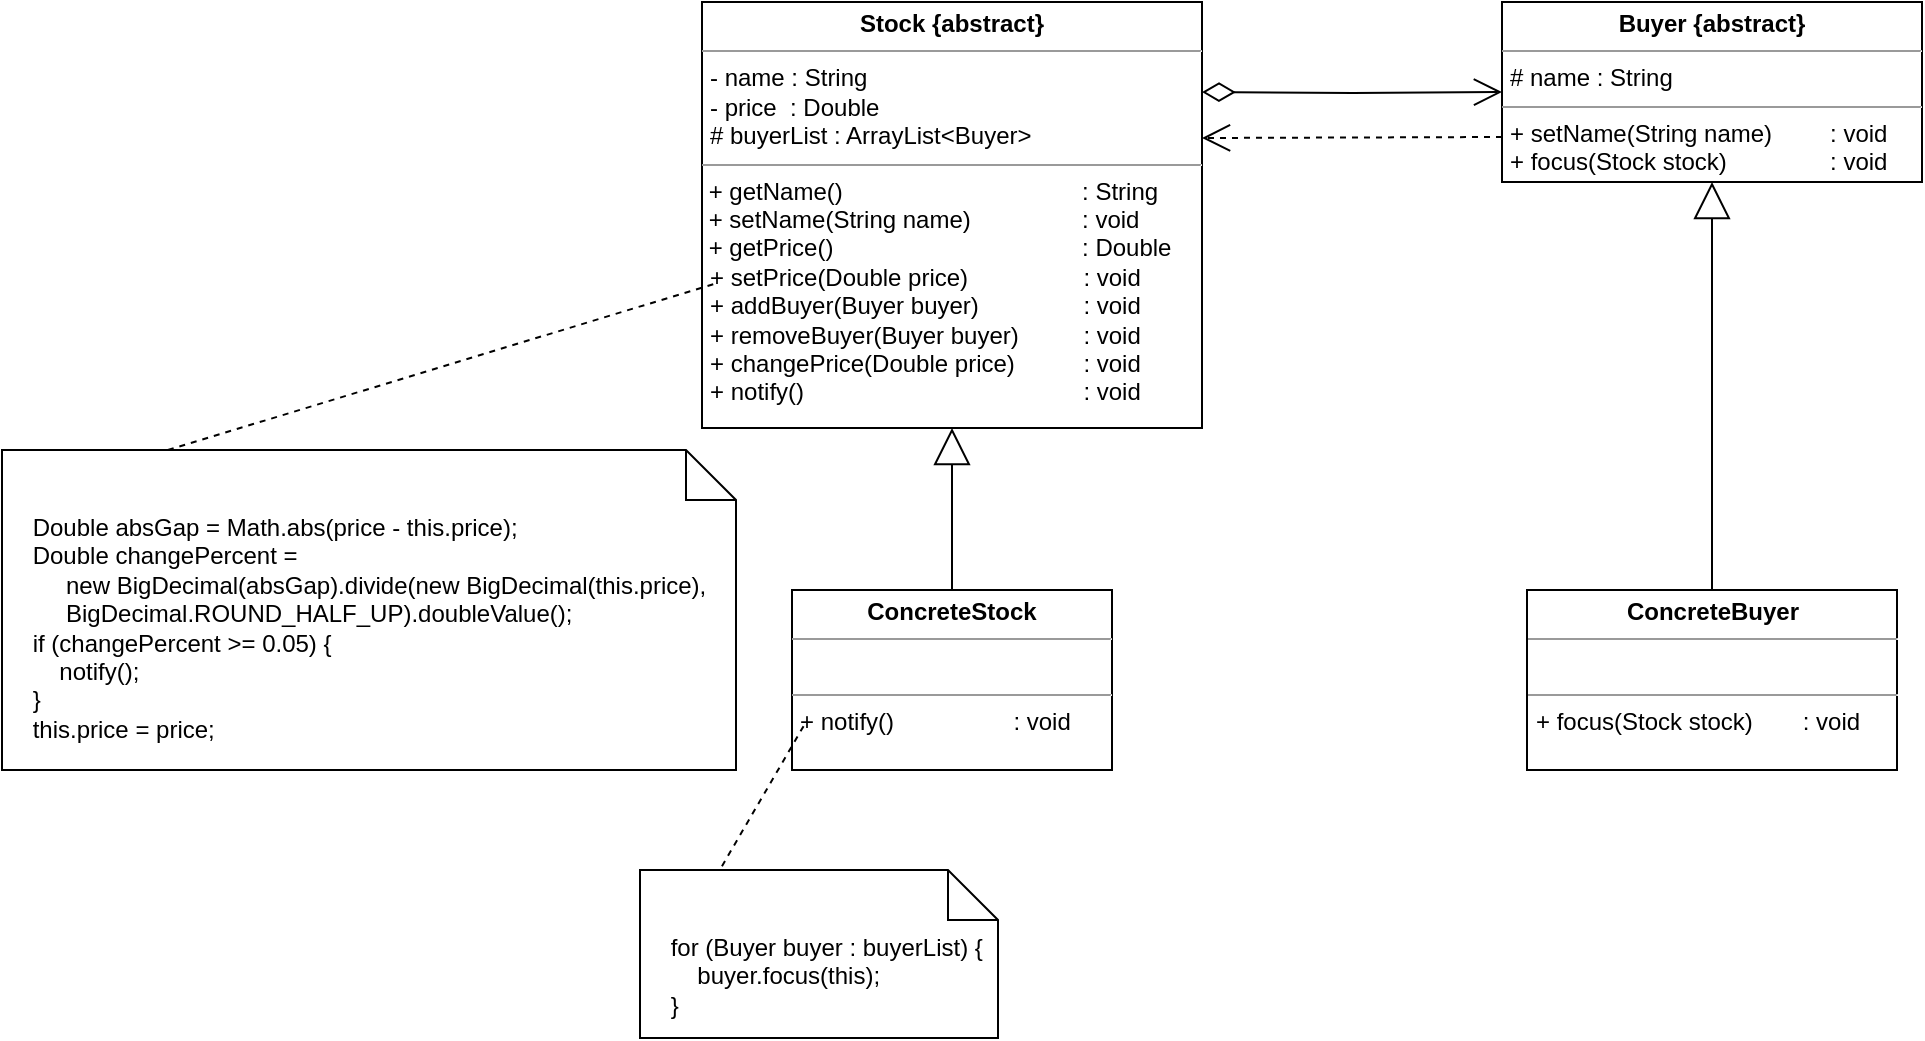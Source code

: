 <mxfile version="19.0.3" type="device"><diagram id="C5RBs43oDa-KdzZeNtuy" name="Page-1"><mxGraphModel dx="1798" dy="1034" grid="0" gridSize="10" guides="1" tooltips="1" connect="1" arrows="1" fold="1" page="0" pageScale="1" pageWidth="827" pageHeight="1169" math="0" shadow="0"><root><mxCell id="WIyWlLk6GJQsqaUBKTNV-0"/><mxCell id="WIyWlLk6GJQsqaUBKTNV-1" parent="WIyWlLk6GJQsqaUBKTNV-0"/><mxCell id="wFP3DMUPDmDz7Zq9PjUR-15" value="&lt;p style=&quot;margin:0px;margin-top:4px;text-align:center;&quot;&gt;&lt;b&gt;Stock {abstract}&lt;/b&gt;&lt;/p&gt;&lt;hr size=&quot;1&quot;&gt;&lt;p style=&quot;margin:0px;margin-left:4px;&quot;&gt;- name : String&lt;/p&gt;&lt;p style=&quot;margin:0px;margin-left:4px;&quot;&gt;- price&amp;nbsp; : Double&lt;/p&gt;&lt;p style=&quot;margin:0px;margin-left:4px;&quot;&gt;# buyerList : ArrayList&amp;lt;Buyer&amp;gt;&lt;/p&gt;&lt;hr size=&quot;1&quot;&gt;&amp;nbsp;+ getName() &lt;span style=&quot;white-space: pre;&quot;&gt;&#9;&lt;/span&gt;&lt;span style=&quot;white-space: pre;&quot;&gt;&#9;&lt;/span&gt;&lt;span style=&quot;white-space: pre;&quot;&gt;&#9;&lt;/span&gt;&lt;span style=&quot;white-space: pre;&quot;&gt;&#9;&lt;/span&gt;&lt;span style=&quot;white-space: pre;&quot;&gt;&#9;&lt;/span&gt;&amp;nbsp;: String&lt;br&gt;&amp;nbsp;+ setName(String name) &lt;span style=&quot;white-space: pre;&quot;&gt;&#9;&lt;/span&gt;&lt;span style=&quot;white-space: pre;&quot;&gt;&#9;&lt;/span&gt;&amp;nbsp;: void&lt;br&gt;&amp;nbsp;+ getPrice() &lt;span style=&quot;white-space: pre;&quot;&gt;&#9;&lt;/span&gt;&lt;span style=&quot;white-space: pre;&quot;&gt;&#9;&lt;/span&gt;&lt;span style=&quot;white-space: pre;&quot;&gt;&#9;&lt;/span&gt;&lt;span style=&quot;white-space: pre;&quot;&gt;&#9;&lt;/span&gt;&lt;span style=&quot;white-space: pre;&quot;&gt;&#9;&lt;/span&gt;&amp;nbsp;: Double&lt;br&gt;&lt;p style=&quot;margin:0px;margin-left:4px;&quot;&gt;+ setPrice(Double price)&amp;nbsp;&lt;span style=&quot;&quot;&gt;&#9;&lt;/span&gt;&lt;span style=&quot;&quot;&gt;&#9;&lt;/span&gt;&amp;nbsp; &lt;span style=&quot;white-space: pre;&quot;&gt;&#9;&lt;/span&gt;&lt;span style=&quot;white-space: pre;&quot;&gt;&#9;&lt;/span&gt;: void&lt;br&gt;&lt;/p&gt;&lt;p style=&quot;margin:0px;margin-left:4px;&quot;&gt;+ addBuyer(Buyer buyer) &lt;span style=&quot;&quot;&gt;&#9;&lt;/span&gt;&lt;span style=&quot;&quot;&gt;&#9;&amp;nbsp;&lt;/span&gt;&amp;nbsp; &lt;span style=&quot;white-space: pre;&quot;&gt;&#9;&lt;/span&gt;&lt;span style=&quot;white-space: pre;&quot;&gt;&#9;&lt;/span&gt;: void&lt;/p&gt;&lt;p style=&quot;margin:0px;margin-left:4px;&quot;&gt;+ removeBuyer(Buyer buyer) &lt;span style=&quot;&quot;&gt;&#9;&lt;/span&gt;&lt;span style=&quot;&quot;&gt;&#9;&lt;/span&gt;&amp;nbsp; &amp;nbsp;&lt;span style=&quot;white-space: pre;&quot;&gt;&#9;&lt;/span&gt;: void&lt;/p&gt;&lt;p style=&quot;margin:0px;margin-left:4px;&quot;&gt;+ changePrice(Double price)&amp;nbsp; &lt;span style=&quot;&quot;&gt;&#9;&lt;/span&gt;&amp;nbsp; &amp;nbsp;&lt;span style=&quot;white-space: pre;&quot;&gt;&#9;&lt;/span&gt;: void&lt;/p&gt;&lt;p style=&quot;margin:0px;margin-left:4px;&quot;&gt;+ notify()&lt;span style=&quot;&quot;&gt;&#9;&lt;/span&gt;&lt;span style=&quot;&quot;&gt;&#9;&lt;/span&gt;&lt;span style=&quot;&quot;&gt;&#9;&lt;/span&gt;&lt;span style=&quot;&quot;&gt;&#9;&lt;/span&gt;&lt;span style=&quot;&quot;&gt;&#9;&lt;/span&gt;&lt;span style=&quot;&quot;&gt;&#9;&lt;/span&gt;&amp;nbsp; &amp;nbsp;&lt;span style=&quot;white-space: pre;&quot;&gt;&#9;&lt;/span&gt;&lt;span style=&quot;white-space: pre;&quot;&gt;&#9;&lt;/span&gt;&lt;span style=&quot;white-space: pre;&quot;&gt;&#9;&lt;/span&gt;&lt;span style=&quot;white-space: pre;&quot;&gt;&#9;&lt;/span&gt;&lt;span style=&quot;white-space: pre;&quot;&gt;&#9;&lt;/span&gt;: void&lt;/p&gt;" style="verticalAlign=top;align=left;overflow=fill;fontSize=12;fontFamily=Helvetica;html=1;" vertex="1" parent="WIyWlLk6GJQsqaUBKTNV-1"><mxGeometry x="160" y="220" width="250" height="213" as="geometry"/></mxCell><mxCell id="wFP3DMUPDmDz7Zq9PjUR-16" value="&lt;p style=&quot;margin:0px;margin-top:4px;text-align:center;&quot;&gt;&lt;b&gt;Buyer {abstract}&lt;/b&gt;&lt;/p&gt;&lt;hr size=&quot;1&quot;&gt;&lt;p style=&quot;margin:0px;margin-left:4px;&quot;&gt;# name : String&lt;/p&gt;&lt;hr size=&quot;1&quot;&gt;&lt;p style=&quot;margin:0px;margin-left:4px;&quot;&gt;+ setName(String name) &lt;span style=&quot;white-space: pre;&quot;&gt;&#9;&lt;/span&gt;:&amp;nbsp;void&lt;/p&gt;&lt;p style=&quot;margin:0px;margin-left:4px;&quot;&gt;+ focus(Stock stock)&lt;span style=&quot;white-space: pre;&quot;&gt;&#9;&lt;/span&gt;&lt;span style=&quot;white-space: pre;&quot;&gt;&#9;&lt;/span&gt;: void&lt;/p&gt;" style="verticalAlign=top;align=left;overflow=fill;fontSize=12;fontFamily=Helvetica;html=1;" vertex="1" parent="WIyWlLk6GJQsqaUBKTNV-1"><mxGeometry x="560" y="220" width="210" height="90" as="geometry"/></mxCell><mxCell id="wFP3DMUPDmDz7Zq9PjUR-17" value="" style="endArrow=open;html=1;endSize=12;startArrow=diamondThin;startSize=14;startFill=0;edgeStyle=orthogonalEdgeStyle;rounded=0;entryX=0;entryY=0.5;entryDx=0;entryDy=0;" edge="1" parent="WIyWlLk6GJQsqaUBKTNV-1" target="wFP3DMUPDmDz7Zq9PjUR-16"><mxGeometry relative="1" as="geometry"><mxPoint x="410" y="265" as="sourcePoint"/><mxPoint x="550" y="263" as="targetPoint"/></mxGeometry></mxCell><mxCell id="wFP3DMUPDmDz7Zq9PjUR-18" value="" style="endArrow=open;endSize=12;dashed=1;html=1;rounded=0;exitX=0;exitY=0.75;exitDx=0;exitDy=0;" edge="1" parent="WIyWlLk6GJQsqaUBKTNV-1" source="wFP3DMUPDmDz7Zq9PjUR-16"><mxGeometry width="160" relative="1" as="geometry"><mxPoint x="510" y="400" as="sourcePoint"/><mxPoint x="410" y="288" as="targetPoint"/></mxGeometry></mxCell><mxCell id="wFP3DMUPDmDz7Zq9PjUR-19" value="&lt;p style=&quot;margin:0px;margin-top:4px;text-align:center;&quot;&gt;&lt;b&gt;ConcreteStock&lt;/b&gt;&lt;/p&gt;&lt;hr size=&quot;1&quot;&gt;&lt;p style=&quot;margin:0px;margin-left:4px;&quot;&gt;&amp;nbsp;&lt;/p&gt;&lt;hr size=&quot;1&quot;&gt;&lt;p style=&quot;margin:0px;margin-left:4px;&quot;&gt;+ notify() &lt;span style=&quot;white-space: pre;&quot;&gt;&#9;&lt;/span&gt;&lt;span style=&quot;white-space: pre;&quot;&gt;&#9;&lt;/span&gt;&lt;span style=&quot;white-space: pre;&quot;&gt;&#9;&lt;/span&gt;: void&lt;/p&gt;" style="verticalAlign=top;align=left;overflow=fill;fontSize=12;fontFamily=Helvetica;html=1;" vertex="1" parent="WIyWlLk6GJQsqaUBKTNV-1"><mxGeometry x="205" y="514" width="160" height="90" as="geometry"/></mxCell><mxCell id="wFP3DMUPDmDz7Zq9PjUR-20" value="&lt;p style=&quot;margin:0px;margin-top:4px;text-align:center;&quot;&gt;&lt;b&gt;ConcreteBuyer&lt;/b&gt;&lt;/p&gt;&lt;hr size=&quot;1&quot;&gt;&lt;p style=&quot;margin:0px;margin-left:4px;&quot;&gt;&amp;nbsp;&lt;/p&gt;&lt;hr size=&quot;1&quot;&gt;&lt;p style=&quot;margin:0px;margin-left:4px;&quot;&gt;+ focus(Stock stock) &lt;span style=&quot;white-space: pre;&quot;&gt;&#9;&lt;/span&gt;: void&lt;/p&gt;" style="verticalAlign=top;align=left;overflow=fill;fontSize=12;fontFamily=Helvetica;html=1;" vertex="1" parent="WIyWlLk6GJQsqaUBKTNV-1"><mxGeometry x="572.5" y="514" width="185" height="90" as="geometry"/></mxCell><mxCell id="wFP3DMUPDmDz7Zq9PjUR-21" value="" style="endArrow=block;endSize=16;endFill=0;html=1;rounded=0;exitX=0.5;exitY=0;exitDx=0;exitDy=0;entryX=0.5;entryY=1;entryDx=0;entryDy=0;" edge="1" parent="WIyWlLk6GJQsqaUBKTNV-1" source="wFP3DMUPDmDz7Zq9PjUR-19" target="wFP3DMUPDmDz7Zq9PjUR-15"><mxGeometry width="160" relative="1" as="geometry"><mxPoint x="350" y="420" as="sourcePoint"/><mxPoint x="510" y="420" as="targetPoint"/></mxGeometry></mxCell><mxCell id="wFP3DMUPDmDz7Zq9PjUR-22" value="" style="endArrow=block;endSize=16;endFill=0;html=1;rounded=0;exitX=0.5;exitY=0;exitDx=0;exitDy=0;entryX=0.5;entryY=1;entryDx=0;entryDy=0;" edge="1" parent="WIyWlLk6GJQsqaUBKTNV-1" source="wFP3DMUPDmDz7Zq9PjUR-20" target="wFP3DMUPDmDz7Zq9PjUR-16"><mxGeometry width="160" relative="1" as="geometry"><mxPoint x="660" y="370" as="sourcePoint"/><mxPoint x="820" y="370" as="targetPoint"/></mxGeometry></mxCell><mxCell id="wFP3DMUPDmDz7Zq9PjUR-23" value="&amp;nbsp; &amp;nbsp; Double absGap = Math.abs(price - this.price); &lt;br&gt;&amp;nbsp; &amp;nbsp; Double changePercent = &lt;br&gt;&amp;nbsp; &amp;nbsp; &amp;nbsp; &amp;nbsp; &amp;nbsp;new BigDecimal(absGap).divide(new BigDecimal(this.price),&amp;nbsp; &amp;nbsp; &amp;nbsp; &amp;nbsp; &amp;nbsp; &amp;nbsp; &amp;nbsp;BigDecimal.ROUND_HALF_UP).doubleValue();&lt;br&gt;&amp;nbsp; &amp;nbsp; if (changePercent &amp;gt;= 0.05) { &lt;br&gt;&amp;nbsp; &amp;nbsp; &amp;nbsp; &amp;nbsp; notify(); &lt;br&gt;&amp;nbsp; &amp;nbsp; } &lt;br&gt;&amp;nbsp; &amp;nbsp; this.price = price;" style="shape=note2;boundedLbl=1;whiteSpace=wrap;html=1;size=25;verticalAlign=top;align=left;" vertex="1" parent="WIyWlLk6GJQsqaUBKTNV-1"><mxGeometry x="-190" y="444" width="367" height="160" as="geometry"/></mxCell><mxCell id="wFP3DMUPDmDz7Zq9PjUR-24" value="" style="endArrow=none;html=1;rounded=0;dashed=1;exitX=0.226;exitY=0;exitDx=0;exitDy=0;exitPerimeter=0;" edge="1" parent="WIyWlLk6GJQsqaUBKTNV-1" source="wFP3DMUPDmDz7Zq9PjUR-23"><mxGeometry relative="1" as="geometry"><mxPoint x="-54" y="428" as="sourcePoint"/><mxPoint x="166" y="361" as="targetPoint"/></mxGeometry></mxCell><mxCell id="wFP3DMUPDmDz7Zq9PjUR-25" value="&amp;nbsp; &amp;nbsp; for (Buyer buyer : buyerList) {&lt;br&gt;&amp;nbsp; &amp;nbsp; &amp;nbsp; &amp;nbsp; buyer.focus(this);&lt;br&gt;&amp;nbsp; &amp;nbsp; }" style="shape=note2;boundedLbl=1;whiteSpace=wrap;html=1;size=25;verticalAlign=top;align=left;" vertex="1" parent="WIyWlLk6GJQsqaUBKTNV-1"><mxGeometry x="129" y="654" width="179" height="84" as="geometry"/></mxCell><mxCell id="wFP3DMUPDmDz7Zq9PjUR-26" value="" style="endArrow=none;html=1;rounded=0;dashed=1;exitX=0.229;exitY=-0.023;exitDx=0;exitDy=0;exitPerimeter=0;" edge="1" parent="WIyWlLk6GJQsqaUBKTNV-1" source="wFP3DMUPDmDz7Zq9PjUR-25"><mxGeometry relative="1" as="geometry"><mxPoint x="-36" y="721" as="sourcePoint"/><mxPoint x="212" y="580" as="targetPoint"/></mxGeometry></mxCell></root></mxGraphModel></diagram></mxfile>
